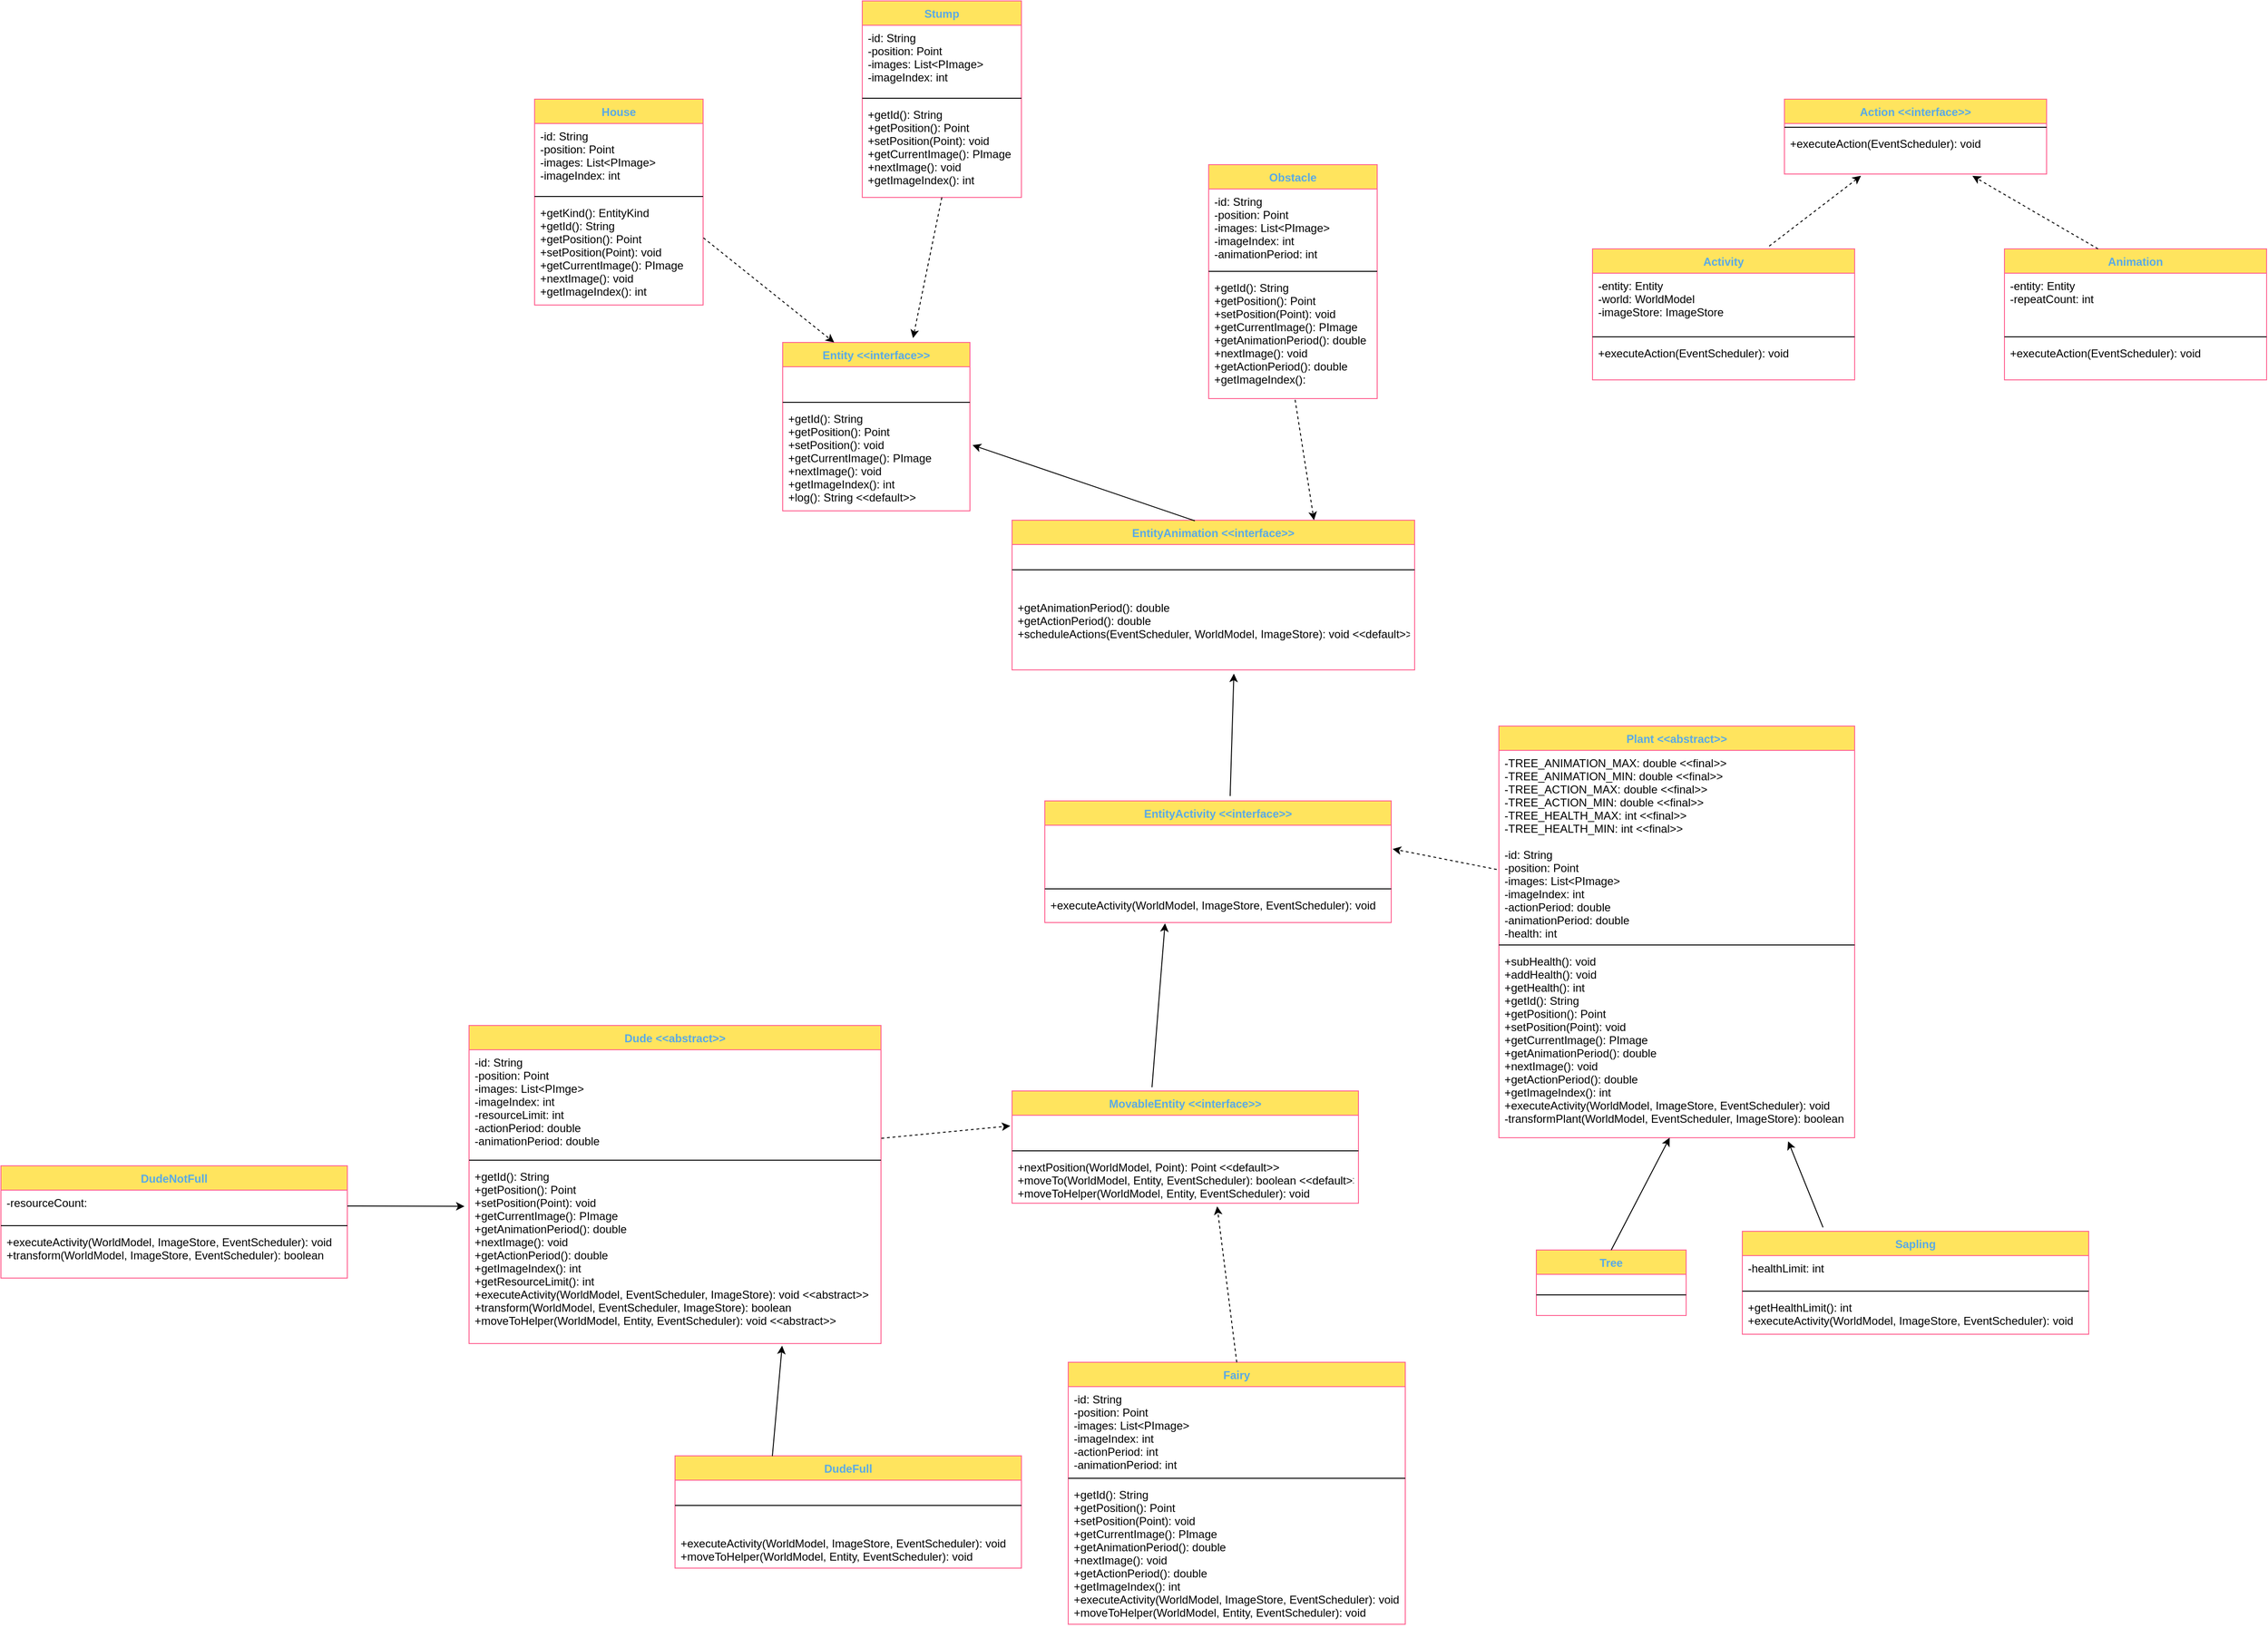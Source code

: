 <mxfile version="21.3.2" type="device">
  <diagram id="UISaML37r__2dC50zuFC" name="p3">
    <mxGraphModel dx="3685" dy="980" grid="1" gridSize="10" guides="1" tooltips="1" connect="1" arrows="1" fold="1" page="1" pageScale="1" pageWidth="850" pageHeight="1100" math="0" shadow="0">
      <root>
        <mxCell id="0" />
        <mxCell id="1" parent="0" />
        <mxCell id="klKYqqr75x3pO2ADz1AA-1" value="Action &lt;&lt;interface&gt;&gt;" style="swimlane;fontStyle=1;align=center;verticalAlign=top;childLayout=stackLayout;horizontal=1;startSize=26;horizontalStack=0;resizeParent=1;resizeParentMax=0;resizeLast=0;collapsible=1;marginBottom=0;hachureGap=4;pointerEvents=0;sketch=0;fontColor=#5AA9E6;strokeColor=#FF6392;fillColor=#FFE45E;" parent="1" vertex="1">
          <mxGeometry x="365" y="410" width="280" height="80" as="geometry" />
        </mxCell>
        <mxCell id="klKYqqr75x3pO2ADz1AA-3" value="" style="line;strokeWidth=1;fillColor=none;align=left;verticalAlign=middle;spacingTop=-1;spacingLeft=3;spacingRight=3;rotatable=0;labelPosition=right;points=[];portConstraint=eastwest;" parent="klKYqqr75x3pO2ADz1AA-1" vertex="1">
          <mxGeometry y="26" width="280" height="8" as="geometry" />
        </mxCell>
        <mxCell id="klKYqqr75x3pO2ADz1AA-4" value="+executeAction(EventScheduler): void" style="text;strokeColor=none;fillColor=none;align=left;verticalAlign=top;spacingLeft=4;spacingRight=4;overflow=hidden;rotatable=0;points=[[0,0.5],[1,0.5]];portConstraint=eastwest;" parent="klKYqqr75x3pO2ADz1AA-1" vertex="1">
          <mxGeometry y="34" width="280" height="46" as="geometry" />
        </mxCell>
        <mxCell id="klKYqqr75x3pO2ADz1AA-5" value="Activity" style="swimlane;fontStyle=1;align=center;verticalAlign=top;childLayout=stackLayout;horizontal=1;startSize=26;horizontalStack=0;resizeParent=1;resizeParentMax=0;resizeLast=0;collapsible=1;marginBottom=0;hachureGap=4;pointerEvents=0;sketch=0;fontColor=#5AA9E6;strokeColor=#FF6392;fillColor=#FFE45E;" parent="1" vertex="1">
          <mxGeometry x="160" y="570" width="280" height="140" as="geometry" />
        </mxCell>
        <mxCell id="klKYqqr75x3pO2ADz1AA-6" value="-entity: Entity&#xa;-world: WorldModel&#xa;-imageStore: ImageStore" style="text;strokeColor=none;fillColor=none;align=left;verticalAlign=top;spacingLeft=4;spacingRight=4;overflow=hidden;rotatable=0;points=[[0,0.5],[1,0.5]];portConstraint=eastwest;" parent="klKYqqr75x3pO2ADz1AA-5" vertex="1">
          <mxGeometry y="26" width="280" height="64" as="geometry" />
        </mxCell>
        <mxCell id="klKYqqr75x3pO2ADz1AA-7" value="" style="line;strokeWidth=1;fillColor=none;align=left;verticalAlign=middle;spacingTop=-1;spacingLeft=3;spacingRight=3;rotatable=0;labelPosition=right;points=[];portConstraint=eastwest;" parent="klKYqqr75x3pO2ADz1AA-5" vertex="1">
          <mxGeometry y="90" width="280" height="8" as="geometry" />
        </mxCell>
        <mxCell id="klKYqqr75x3pO2ADz1AA-8" value="+executeAction(EventScheduler): void" style="text;strokeColor=none;fillColor=none;align=left;verticalAlign=top;spacingLeft=4;spacingRight=4;overflow=hidden;rotatable=0;points=[[0,0.5],[1,0.5]];portConstraint=eastwest;" parent="klKYqqr75x3pO2ADz1AA-5" vertex="1">
          <mxGeometry y="98" width="280" height="42" as="geometry" />
        </mxCell>
        <mxCell id="klKYqqr75x3pO2ADz1AA-9" value="Animation" style="swimlane;fontStyle=1;align=center;verticalAlign=top;childLayout=stackLayout;horizontal=1;startSize=26;horizontalStack=0;resizeParent=1;resizeParentMax=0;resizeLast=0;collapsible=1;marginBottom=0;hachureGap=4;pointerEvents=0;sketch=0;fontColor=#5AA9E6;strokeColor=#FF6392;fillColor=#FFE45E;" parent="1" vertex="1">
          <mxGeometry x="600" y="570" width="280" height="140" as="geometry" />
        </mxCell>
        <mxCell id="klKYqqr75x3pO2ADz1AA-10" value="-entity: Entity&#xa;-repeatCount: int" style="text;strokeColor=none;fillColor=none;align=left;verticalAlign=top;spacingLeft=4;spacingRight=4;overflow=hidden;rotatable=0;points=[[0,0.5],[1,0.5]];portConstraint=eastwest;" parent="klKYqqr75x3pO2ADz1AA-9" vertex="1">
          <mxGeometry y="26" width="280" height="64" as="geometry" />
        </mxCell>
        <mxCell id="klKYqqr75x3pO2ADz1AA-11" value="" style="line;strokeWidth=1;fillColor=none;align=left;verticalAlign=middle;spacingTop=-1;spacingLeft=3;spacingRight=3;rotatable=0;labelPosition=right;points=[];portConstraint=eastwest;" parent="klKYqqr75x3pO2ADz1AA-9" vertex="1">
          <mxGeometry y="90" width="280" height="8" as="geometry" />
        </mxCell>
        <mxCell id="klKYqqr75x3pO2ADz1AA-12" value="+executeAction(EventScheduler): void&#xa;" style="text;strokeColor=none;fillColor=none;align=left;verticalAlign=top;spacingLeft=4;spacingRight=4;overflow=hidden;rotatable=0;points=[[0,0.5],[1,0.5]];portConstraint=eastwest;" parent="klKYqqr75x3pO2ADz1AA-9" vertex="1">
          <mxGeometry y="98" width="280" height="42" as="geometry" />
        </mxCell>
        <mxCell id="80gzapR56s2BgOyHMlyC-1" value="Entity &lt;&lt;interface&gt;&gt;" style="swimlane;fontStyle=1;align=center;verticalAlign=top;childLayout=stackLayout;horizontal=1;startSize=26;horizontalStack=0;resizeParent=1;resizeParentMax=0;resizeLast=0;collapsible=1;marginBottom=0;hachureGap=4;pointerEvents=0;sketch=0;fontColor=#5AA9E6;strokeColor=#FF6392;fillColor=#FFE45E;" parent="1" vertex="1">
          <mxGeometry x="-705" y="670" width="200" height="180" as="geometry" />
        </mxCell>
        <mxCell id="80gzapR56s2BgOyHMlyC-2" value="&#xa;" style="text;strokeColor=none;fillColor=none;align=left;verticalAlign=top;spacingLeft=4;spacingRight=4;overflow=hidden;rotatable=0;points=[[0,0.5],[1,0.5]];portConstraint=eastwest;" parent="80gzapR56s2BgOyHMlyC-1" vertex="1">
          <mxGeometry y="26" width="200" height="34" as="geometry" />
        </mxCell>
        <mxCell id="80gzapR56s2BgOyHMlyC-3" value="" style="line;strokeWidth=1;fillColor=none;align=left;verticalAlign=middle;spacingTop=-1;spacingLeft=3;spacingRight=3;rotatable=0;labelPosition=right;points=[];portConstraint=eastwest;" parent="80gzapR56s2BgOyHMlyC-1" vertex="1">
          <mxGeometry y="60" width="200" height="8" as="geometry" />
        </mxCell>
        <mxCell id="80gzapR56s2BgOyHMlyC-4" value="+getId(): String&#xa;+getPosition(): Point&#xa;+setPosition(): void&#xa;+getCurrentImage(): PImage&#xa;+nextImage(): void&#xa;+getImageIndex(): int&#xa;+log(): String &lt;&lt;default&gt;&gt;" style="text;strokeColor=none;fillColor=none;align=left;verticalAlign=top;spacingLeft=4;spacingRight=4;overflow=hidden;rotatable=0;points=[[0,0.5],[1,0.5]];portConstraint=eastwest;" parent="80gzapR56s2BgOyHMlyC-1" vertex="1">
          <mxGeometry y="68" width="200" height="112" as="geometry" />
        </mxCell>
        <mxCell id="80gzapR56s2BgOyHMlyC-5" value="House" style="swimlane;fontStyle=1;align=center;verticalAlign=top;childLayout=stackLayout;horizontal=1;startSize=26;horizontalStack=0;resizeParent=1;resizeParentMax=0;resizeLast=0;collapsible=1;marginBottom=0;hachureGap=4;pointerEvents=0;sketch=0;fontColor=#5AA9E6;strokeColor=#FF6392;fillColor=#FFE45E;" parent="1" vertex="1">
          <mxGeometry x="-970" y="410" width="180" height="220" as="geometry" />
        </mxCell>
        <mxCell id="80gzapR56s2BgOyHMlyC-6" value="-id: String&#xa;-position: Point&#xa;-images: List&lt;PImage&gt;&#xa;-imageIndex: int&#xa;" style="text;strokeColor=none;fillColor=none;align=left;verticalAlign=top;spacingLeft=4;spacingRight=4;overflow=hidden;rotatable=0;points=[[0,0.5],[1,0.5]];portConstraint=eastwest;" parent="80gzapR56s2BgOyHMlyC-5" vertex="1">
          <mxGeometry y="26" width="180" height="74" as="geometry" />
        </mxCell>
        <mxCell id="80gzapR56s2BgOyHMlyC-7" value="" style="line;strokeWidth=1;fillColor=none;align=left;verticalAlign=middle;spacingTop=-1;spacingLeft=3;spacingRight=3;rotatable=0;labelPosition=right;points=[];portConstraint=eastwest;" parent="80gzapR56s2BgOyHMlyC-5" vertex="1">
          <mxGeometry y="100" width="180" height="8" as="geometry" />
        </mxCell>
        <mxCell id="80gzapR56s2BgOyHMlyC-8" value="+getKind(): EntityKind&#xa;+getId(): String&#xa;+getPosition(): Point&#xa;+setPosition(Point): void&#xa;+getCurrentImage(): PImage&#xa;+nextImage(): void&#xa;+getImageIndex(): int&#xa;" style="text;strokeColor=none;fillColor=none;align=left;verticalAlign=top;spacingLeft=4;spacingRight=4;overflow=hidden;rotatable=0;points=[[0,0.5],[1,0.5]];portConstraint=eastwest;" parent="80gzapR56s2BgOyHMlyC-5" vertex="1">
          <mxGeometry y="108" width="180" height="112" as="geometry" />
        </mxCell>
        <mxCell id="80gzapR56s2BgOyHMlyC-9" value="Obstacle" style="swimlane;fontStyle=1;align=center;verticalAlign=top;childLayout=stackLayout;horizontal=1;startSize=26;horizontalStack=0;resizeParent=1;resizeParentMax=0;resizeLast=0;collapsible=1;marginBottom=0;hachureGap=4;pointerEvents=0;sketch=0;fontColor=#5AA9E6;strokeColor=#FF6392;fillColor=#FFE45E;" parent="1" vertex="1">
          <mxGeometry x="-250" y="480" width="180" height="250" as="geometry" />
        </mxCell>
        <mxCell id="80gzapR56s2BgOyHMlyC-10" value="-id: String&#xa;-position: Point&#xa;-images: List&lt;PImage&gt;&#xa;-imageIndex: int&#xa;-animationPeriod: int&#xa;&#xa;" style="text;strokeColor=none;fillColor=none;align=left;verticalAlign=top;spacingLeft=4;spacingRight=4;overflow=hidden;rotatable=0;points=[[0,0.5],[1,0.5]];portConstraint=eastwest;" parent="80gzapR56s2BgOyHMlyC-9" vertex="1">
          <mxGeometry y="26" width="180" height="84" as="geometry" />
        </mxCell>
        <mxCell id="80gzapR56s2BgOyHMlyC-11" value="" style="line;strokeWidth=1;fillColor=none;align=left;verticalAlign=middle;spacingTop=-1;spacingLeft=3;spacingRight=3;rotatable=0;labelPosition=right;points=[];portConstraint=eastwest;" parent="80gzapR56s2BgOyHMlyC-9" vertex="1">
          <mxGeometry y="110" width="180" height="8" as="geometry" />
        </mxCell>
        <mxCell id="80gzapR56s2BgOyHMlyC-12" value="+getId(): String&#xa;+getPosition(): Point&#xa;+setPosition(Point): void&#xa;+getCurrentImage(): PImage&#xa;+getAnimationPeriod(): double&#xa;+nextImage(): void&#xa;+getActionPeriod(): double&#xa;+getImageIndex():&#xa;" style="text;strokeColor=none;fillColor=none;align=left;verticalAlign=top;spacingLeft=4;spacingRight=4;overflow=hidden;rotatable=0;points=[[0,0.5],[1,0.5]];portConstraint=eastwest;" parent="80gzapR56s2BgOyHMlyC-9" vertex="1">
          <mxGeometry y="118" width="180" height="132" as="geometry" />
        </mxCell>
        <mxCell id="80gzapR56s2BgOyHMlyC-13" value="Fairy" style="swimlane;fontStyle=1;align=center;verticalAlign=top;childLayout=stackLayout;horizontal=1;startSize=26;horizontalStack=0;resizeParent=1;resizeParentMax=0;resizeLast=0;collapsible=1;marginBottom=0;hachureGap=4;pointerEvents=0;sketch=0;fontColor=#5AA9E6;strokeColor=#FF6392;fillColor=#FFE45E;" parent="1" vertex="1">
          <mxGeometry x="-400" y="1760" width="360" height="280" as="geometry" />
        </mxCell>
        <mxCell id="80gzapR56s2BgOyHMlyC-14" value="-id: String&#xa;-position: Point&#xa;-images: List&lt;PImage&gt;&#xa;-imageIndex: int&#xa;-actionPeriod: int&#xa;-animationPeriod: int&#xa;" style="text;strokeColor=none;fillColor=none;align=left;verticalAlign=top;spacingLeft=4;spacingRight=4;overflow=hidden;rotatable=0;points=[[0,0.5],[1,0.5]];portConstraint=eastwest;" parent="80gzapR56s2BgOyHMlyC-13" vertex="1">
          <mxGeometry y="26" width="360" height="94" as="geometry" />
        </mxCell>
        <mxCell id="80gzapR56s2BgOyHMlyC-15" value="" style="line;strokeWidth=1;fillColor=none;align=left;verticalAlign=middle;spacingTop=-1;spacingLeft=3;spacingRight=3;rotatable=0;labelPosition=right;points=[];portConstraint=eastwest;" parent="80gzapR56s2BgOyHMlyC-13" vertex="1">
          <mxGeometry y="120" width="360" height="8" as="geometry" />
        </mxCell>
        <mxCell id="80gzapR56s2BgOyHMlyC-16" value="+getId(): String&#xa;+getPosition(): Point&#xa;+setPosition(Point): void&#xa;+getCurrentImage(): PImage&#xa;+getAnimationPeriod(): double&#xa;+nextImage(): void&#xa;+getActionPeriod(): double&#xa;+getImageIndex(): int&#xa;+executeActivity(WorldModel, ImageStore, EventScheduler): void&#xa;+moveToHelper(WorldModel, Entity, EventScheduler): void" style="text;strokeColor=none;fillColor=none;align=left;verticalAlign=top;spacingLeft=4;spacingRight=4;overflow=hidden;rotatable=0;points=[[0,0.5],[1,0.5]];portConstraint=eastwest;" parent="80gzapR56s2BgOyHMlyC-13" vertex="1">
          <mxGeometry y="128" width="360" height="152" as="geometry" />
        </mxCell>
        <mxCell id="80gzapR56s2BgOyHMlyC-17" value="Stump" style="swimlane;fontStyle=1;align=center;verticalAlign=top;childLayout=stackLayout;horizontal=1;startSize=26;horizontalStack=0;resizeParent=1;resizeParentMax=0;resizeLast=0;collapsible=1;marginBottom=0;hachureGap=4;pointerEvents=0;sketch=0;fontColor=#5AA9E6;strokeColor=#FF6392;fillColor=#FFE45E;" parent="1" vertex="1">
          <mxGeometry x="-620" y="305" width="170" height="210" as="geometry" />
        </mxCell>
        <mxCell id="80gzapR56s2BgOyHMlyC-18" value="-id: String&#xa;-position: Point&#xa;-images: List&lt;PImage&gt;&#xa;-imageIndex: int&#xa;" style="text;strokeColor=none;fillColor=none;align=left;verticalAlign=top;spacingLeft=4;spacingRight=4;overflow=hidden;rotatable=0;points=[[0,0.5],[1,0.5]];portConstraint=eastwest;" parent="80gzapR56s2BgOyHMlyC-17" vertex="1">
          <mxGeometry y="26" width="170" height="74" as="geometry" />
        </mxCell>
        <mxCell id="80gzapR56s2BgOyHMlyC-19" value="" style="line;strokeWidth=1;fillColor=none;align=left;verticalAlign=middle;spacingTop=-1;spacingLeft=3;spacingRight=3;rotatable=0;labelPosition=right;points=[];portConstraint=eastwest;" parent="80gzapR56s2BgOyHMlyC-17" vertex="1">
          <mxGeometry y="100" width="170" height="8" as="geometry" />
        </mxCell>
        <mxCell id="80gzapR56s2BgOyHMlyC-20" value="+getId(): String&#xa;+getPosition(): Point&#xa;+setPosition(Point): void&#xa;+getCurrentImage(): PImage&#xa;+nextImage(): void&#xa;+getImageIndex(): int" style="text;strokeColor=none;fillColor=none;align=left;verticalAlign=top;spacingLeft=4;spacingRight=4;overflow=hidden;rotatable=0;points=[[0,0.5],[1,0.5]];portConstraint=eastwest;" parent="80gzapR56s2BgOyHMlyC-17" vertex="1">
          <mxGeometry y="108" width="170" height="102" as="geometry" />
        </mxCell>
        <mxCell id="80gzapR56s2BgOyHMlyC-21" value="Sapling" style="swimlane;fontStyle=1;align=center;verticalAlign=top;childLayout=stackLayout;horizontal=1;startSize=26;horizontalStack=0;resizeParent=1;resizeParentMax=0;resizeLast=0;collapsible=1;marginBottom=0;hachureGap=4;pointerEvents=0;sketch=0;fontColor=#5AA9E6;strokeColor=#FF6392;fillColor=#FFE45E;" parent="1" vertex="1">
          <mxGeometry x="320" y="1620" width="370" height="110" as="geometry" />
        </mxCell>
        <mxCell id="80gzapR56s2BgOyHMlyC-22" value="-healthLimit: int" style="text;strokeColor=none;fillColor=none;align=left;verticalAlign=top;spacingLeft=4;spacingRight=4;overflow=hidden;rotatable=0;points=[[0,0.5],[1,0.5]];portConstraint=eastwest;" parent="80gzapR56s2BgOyHMlyC-21" vertex="1">
          <mxGeometry y="26" width="370" height="34" as="geometry" />
        </mxCell>
        <mxCell id="80gzapR56s2BgOyHMlyC-23" value="" style="line;strokeWidth=1;fillColor=none;align=left;verticalAlign=middle;spacingTop=-1;spacingLeft=3;spacingRight=3;rotatable=0;labelPosition=right;points=[];portConstraint=eastwest;" parent="80gzapR56s2BgOyHMlyC-21" vertex="1">
          <mxGeometry y="60" width="370" height="8" as="geometry" />
        </mxCell>
        <mxCell id="80gzapR56s2BgOyHMlyC-24" value="+getHealthLimit(): int&#xa;+executeActivity(WorldModel, ImageStore, EventScheduler): void" style="text;strokeColor=none;fillColor=none;align=left;verticalAlign=top;spacingLeft=4;spacingRight=4;overflow=hidden;rotatable=0;points=[[0,0.5],[1,0.5]];portConstraint=eastwest;" parent="80gzapR56s2BgOyHMlyC-21" vertex="1">
          <mxGeometry y="68" width="370" height="42" as="geometry" />
        </mxCell>
        <mxCell id="80gzapR56s2BgOyHMlyC-25" value="Tree" style="swimlane;fontStyle=1;align=center;verticalAlign=top;childLayout=stackLayout;horizontal=1;startSize=26;horizontalStack=0;resizeParent=1;resizeParentMax=0;resizeLast=0;collapsible=1;marginBottom=0;hachureGap=4;pointerEvents=0;sketch=0;fontColor=#5AA9E6;strokeColor=#FF6392;fillColor=#FFE45E;" parent="1" vertex="1">
          <mxGeometry x="100" y="1640" width="160" height="70" as="geometry" />
        </mxCell>
        <mxCell id="80gzapR56s2BgOyHMlyC-27" value="" style="line;strokeWidth=1;fillColor=none;align=left;verticalAlign=middle;spacingTop=-1;spacingLeft=3;spacingRight=3;rotatable=0;labelPosition=right;points=[];portConstraint=eastwest;" parent="80gzapR56s2BgOyHMlyC-25" vertex="1">
          <mxGeometry y="26" width="160" height="44" as="geometry" />
        </mxCell>
        <mxCell id="80gzapR56s2BgOyHMlyC-29" value="DudeFull" style="swimlane;fontStyle=1;align=center;verticalAlign=top;childLayout=stackLayout;horizontal=1;startSize=26;horizontalStack=0;resizeParent=1;resizeParentMax=0;resizeLast=0;collapsible=1;marginBottom=0;hachureGap=4;pointerEvents=0;sketch=0;fontColor=#5AA9E6;strokeColor=#FF6392;fillColor=#FFE45E;" parent="1" vertex="1">
          <mxGeometry x="-820" y="1860" width="370" height="120" as="geometry" />
        </mxCell>
        <mxCell id="80gzapR56s2BgOyHMlyC-31" value="" style="line;strokeWidth=1;fillColor=none;align=left;verticalAlign=middle;spacingTop=-1;spacingLeft=3;spacingRight=3;rotatable=0;labelPosition=right;points=[];portConstraint=eastwest;" parent="80gzapR56s2BgOyHMlyC-29" vertex="1">
          <mxGeometry y="26" width="370" height="54" as="geometry" />
        </mxCell>
        <mxCell id="80gzapR56s2BgOyHMlyC-32" value="+executeActivity(WorldModel, ImageStore, EventScheduler): void&#xa;+moveToHelper(WorldModel, Entity, EventScheduler): void" style="text;strokeColor=none;fillColor=none;align=left;verticalAlign=top;spacingLeft=4;spacingRight=4;overflow=hidden;rotatable=0;points=[[0,0.5],[1,0.5]];portConstraint=eastwest;" parent="80gzapR56s2BgOyHMlyC-29" vertex="1">
          <mxGeometry y="80" width="370" height="40" as="geometry" />
        </mxCell>
        <mxCell id="80gzapR56s2BgOyHMlyC-33" value="DudeNotFull" style="swimlane;fontStyle=1;align=center;verticalAlign=top;childLayout=stackLayout;horizontal=1;startSize=26;horizontalStack=0;resizeParent=1;resizeParentMax=0;resizeLast=0;collapsible=1;marginBottom=0;hachureGap=4;pointerEvents=0;sketch=0;fontColor=#5AA9E6;strokeColor=#FF6392;fillColor=#FFE45E;" parent="1" vertex="1">
          <mxGeometry x="-1540" y="1550" width="370" height="120" as="geometry" />
        </mxCell>
        <mxCell id="80gzapR56s2BgOyHMlyC-34" value="-resourceCount:" style="text;strokeColor=none;fillColor=none;align=left;verticalAlign=top;spacingLeft=4;spacingRight=4;overflow=hidden;rotatable=0;points=[[0,0.5],[1,0.5]];portConstraint=eastwest;" parent="80gzapR56s2BgOyHMlyC-33" vertex="1">
          <mxGeometry y="26" width="370" height="34" as="geometry" />
        </mxCell>
        <mxCell id="80gzapR56s2BgOyHMlyC-35" value="" style="line;strokeWidth=1;fillColor=none;align=left;verticalAlign=middle;spacingTop=-1;spacingLeft=3;spacingRight=3;rotatable=0;labelPosition=right;points=[];portConstraint=eastwest;" parent="80gzapR56s2BgOyHMlyC-33" vertex="1">
          <mxGeometry y="60" width="370" height="8" as="geometry" />
        </mxCell>
        <mxCell id="80gzapR56s2BgOyHMlyC-36" value="+executeActivity(WorldModel, ImageStore, EventScheduler): void&#xa;+transform(WorldModel, ImageStore, EventScheduler): boolean" style="text;strokeColor=none;fillColor=none;align=left;verticalAlign=top;spacingLeft=4;spacingRight=4;overflow=hidden;rotatable=0;points=[[0,0.5],[1,0.5]];portConstraint=eastwest;" parent="80gzapR56s2BgOyHMlyC-33" vertex="1">
          <mxGeometry y="68" width="370" height="52" as="geometry" />
        </mxCell>
        <mxCell id="EepJL3Q59dCYrceCNZFe-1" value="EntityActivity &lt;&lt;interface&gt;&gt;" style="swimlane;fontStyle=1;align=center;verticalAlign=top;childLayout=stackLayout;horizontal=1;startSize=26;horizontalStack=0;resizeParent=1;resizeParentMax=0;resizeLast=0;collapsible=1;marginBottom=0;hachureGap=4;pointerEvents=0;sketch=0;fontColor=#5AA9E6;strokeColor=#FF6392;fillColor=#FFE45E;" parent="1" vertex="1">
          <mxGeometry x="-425" y="1160" width="370" height="130" as="geometry" />
        </mxCell>
        <mxCell id="EepJL3Q59dCYrceCNZFe-2" value="&#xa;" style="text;strokeColor=none;fillColor=none;align=left;verticalAlign=top;spacingLeft=4;spacingRight=4;overflow=hidden;rotatable=0;points=[[0,0.5],[1,0.5]];portConstraint=eastwest;" parent="EepJL3Q59dCYrceCNZFe-1" vertex="1">
          <mxGeometry y="26" width="370" height="64" as="geometry" />
        </mxCell>
        <mxCell id="EepJL3Q59dCYrceCNZFe-3" value="" style="line;strokeWidth=1;fillColor=none;align=left;verticalAlign=middle;spacingTop=-1;spacingLeft=3;spacingRight=3;rotatable=0;labelPosition=right;points=[];portConstraint=eastwest;" parent="EepJL3Q59dCYrceCNZFe-1" vertex="1">
          <mxGeometry y="90" width="370" height="8" as="geometry" />
        </mxCell>
        <mxCell id="EepJL3Q59dCYrceCNZFe-4" value="+executeActivity(WorldModel, ImageStore, EventScheduler): void" style="text;strokeColor=none;fillColor=none;align=left;verticalAlign=top;spacingLeft=4;spacingRight=4;overflow=hidden;rotatable=0;points=[[0,0.5],[1,0.5]];portConstraint=eastwest;" parent="EepJL3Q59dCYrceCNZFe-1" vertex="1">
          <mxGeometry y="98" width="370" height="32" as="geometry" />
        </mxCell>
        <mxCell id="EepJL3Q59dCYrceCNZFe-6" value="EntityAnimation &lt;&lt;interface&gt;&gt;" style="swimlane;fontStyle=1;align=center;verticalAlign=top;childLayout=stackLayout;horizontal=1;startSize=26;horizontalStack=0;resizeParent=1;resizeParentMax=0;resizeLast=0;collapsible=1;marginBottom=0;hachureGap=4;pointerEvents=0;sketch=0;fontColor=#5AA9E6;strokeColor=#FF6392;fillColor=#FFE45E;" parent="1" vertex="1">
          <mxGeometry x="-460" y="860" width="430" height="160" as="geometry" />
        </mxCell>
        <mxCell id="EepJL3Q59dCYrceCNZFe-8" value="" style="line;strokeWidth=1;fillColor=none;align=left;verticalAlign=middle;spacingTop=-1;spacingLeft=3;spacingRight=3;rotatable=0;labelPosition=right;points=[];portConstraint=eastwest;" parent="EepJL3Q59dCYrceCNZFe-6" vertex="1">
          <mxGeometry y="26" width="430" height="54" as="geometry" />
        </mxCell>
        <mxCell id="EepJL3Q59dCYrceCNZFe-9" value="+getAnimationPeriod(): double&#xa;+getActionPeriod(): double&#xa;+scheduleActions(EventScheduler, WorldModel, ImageStore): void &lt;&lt;default&gt;&gt;" style="text;strokeColor=none;fillColor=none;align=left;verticalAlign=top;spacingLeft=4;spacingRight=4;overflow=hidden;rotatable=0;points=[[0,0.5],[1,0.5]];portConstraint=eastwest;" parent="EepJL3Q59dCYrceCNZFe-6" vertex="1">
          <mxGeometry y="80" width="430" height="80" as="geometry" />
        </mxCell>
        <mxCell id="EepJL3Q59dCYrceCNZFe-10" value="" style="endArrow=classic;html=1;rounded=0;entryX=1.014;entryY=0.373;entryDx=0;entryDy=0;entryPerimeter=0;exitX=0.454;exitY=0.004;exitDx=0;exitDy=0;exitPerimeter=0;" parent="1" source="EepJL3Q59dCYrceCNZFe-6" target="80gzapR56s2BgOyHMlyC-4" edge="1">
          <mxGeometry width="50" height="50" relative="1" as="geometry">
            <mxPoint x="-990" y="930" as="sourcePoint" />
            <mxPoint x="-940" y="880" as="targetPoint" />
          </mxGeometry>
        </mxCell>
        <mxCell id="EepJL3Q59dCYrceCNZFe-11" value="Dude &lt;&lt;abstract&gt;&gt;" style="swimlane;fontStyle=1;align=center;verticalAlign=top;childLayout=stackLayout;horizontal=1;startSize=26;horizontalStack=0;resizeParent=1;resizeParentMax=0;resizeLast=0;collapsible=1;marginBottom=0;hachureGap=4;pointerEvents=0;sketch=0;fontColor=#5AA9E6;strokeColor=#FF6392;fillColor=#FFE45E;" parent="1" vertex="1">
          <mxGeometry x="-1040" y="1400" width="440" height="340" as="geometry">
            <mxRectangle x="-1660" y="1800" width="180" height="30" as="alternateBounds" />
          </mxGeometry>
        </mxCell>
        <mxCell id="EepJL3Q59dCYrceCNZFe-12" value="-id: String&#xa;-position: Point&#xa;-images: List&lt;PImge&gt;&#xa;-imageIndex: int&#xa;-resourceLimit: int&#xa;-actionPeriod: double&#xa;-animationPeriod: double" style="text;strokeColor=none;fillColor=none;align=left;verticalAlign=top;spacingLeft=4;spacingRight=4;overflow=hidden;rotatable=0;points=[[0,0.5],[1,0.5]];portConstraint=eastwest;" parent="EepJL3Q59dCYrceCNZFe-11" vertex="1">
          <mxGeometry y="26" width="440" height="114" as="geometry" />
        </mxCell>
        <mxCell id="EepJL3Q59dCYrceCNZFe-13" value="" style="line;strokeWidth=1;fillColor=none;align=left;verticalAlign=middle;spacingTop=-1;spacingLeft=3;spacingRight=3;rotatable=0;labelPosition=right;points=[];portConstraint=eastwest;" parent="EepJL3Q59dCYrceCNZFe-11" vertex="1">
          <mxGeometry y="140" width="440" height="8" as="geometry" />
        </mxCell>
        <mxCell id="EepJL3Q59dCYrceCNZFe-14" value="+getId(): String&#xa;+getPosition(): Point&#xa;+setPosition(Point): void&#xa;+getCurrentImage(): PImage&#xa;+getAnimationPeriod(): double&#xa;+nextImage(): void&#xa;+getActionPeriod(): double&#xa;+getImageIndex(): int&#xa;+getResourceLimit(): int&#xa;+executeActivity(WorldModel, EventScheduler, ImageStore): void &lt;&lt;abstract&gt;&gt;&#xa;+transform(WorldModel, EventScheduler, ImageStore): boolean&#xa;+moveToHelper(WorldModel, Entity, EventScheduler): void &lt;&lt;abstract&gt;&gt;" style="text;strokeColor=none;fillColor=none;align=left;verticalAlign=top;spacingLeft=4;spacingRight=4;overflow=hidden;rotatable=0;points=[[0,0.5],[1,0.5]];portConstraint=eastwest;" parent="EepJL3Q59dCYrceCNZFe-11" vertex="1">
          <mxGeometry y="148" width="440" height="192" as="geometry" />
        </mxCell>
        <mxCell id="EepJL3Q59dCYrceCNZFe-15" value="MovableEntity &lt;&lt;interface&gt;&gt;" style="swimlane;fontStyle=1;align=center;verticalAlign=top;childLayout=stackLayout;horizontal=1;startSize=26;horizontalStack=0;resizeParent=1;resizeParentMax=0;resizeLast=0;collapsible=1;marginBottom=0;hachureGap=4;pointerEvents=0;sketch=0;fontColor=#5AA9E6;strokeColor=#FF6392;fillColor=#FFE45E;" parent="1" vertex="1">
          <mxGeometry x="-460" y="1470" width="370" height="120" as="geometry" />
        </mxCell>
        <mxCell id="EepJL3Q59dCYrceCNZFe-16" value="&#xa;" style="text;strokeColor=none;fillColor=none;align=left;verticalAlign=top;spacingLeft=4;spacingRight=4;overflow=hidden;rotatable=0;points=[[0,0.5],[1,0.5]];portConstraint=eastwest;" parent="EepJL3Q59dCYrceCNZFe-15" vertex="1">
          <mxGeometry y="26" width="370" height="34" as="geometry" />
        </mxCell>
        <mxCell id="EepJL3Q59dCYrceCNZFe-17" value="" style="line;strokeWidth=1;fillColor=none;align=left;verticalAlign=middle;spacingTop=-1;spacingLeft=3;spacingRight=3;rotatable=0;labelPosition=right;points=[];portConstraint=eastwest;" parent="EepJL3Q59dCYrceCNZFe-15" vertex="1">
          <mxGeometry y="60" width="370" height="8" as="geometry" />
        </mxCell>
        <mxCell id="EepJL3Q59dCYrceCNZFe-18" value="+nextPosition(WorldModel, Point): Point &lt;&lt;default&gt;&gt;&#xa;+moveTo(WorldModel, Entity, EventScheduler): boolean &lt;&lt;default&gt;&gt;&#xa;+moveToHelper(WorldModel, Entity, EventScheduler): void" style="text;strokeColor=none;fillColor=none;align=left;verticalAlign=top;spacingLeft=4;spacingRight=4;overflow=hidden;rotatable=0;points=[[0,0.5],[1,0.5]];portConstraint=eastwest;" parent="EepJL3Q59dCYrceCNZFe-15" vertex="1">
          <mxGeometry y="68" width="370" height="52" as="geometry" />
        </mxCell>
        <mxCell id="EepJL3Q59dCYrceCNZFe-27" value="Plant &lt;&lt;abstract&gt;&gt;" style="swimlane;fontStyle=1;align=center;verticalAlign=top;childLayout=stackLayout;horizontal=1;startSize=26;horizontalStack=0;resizeParent=1;resizeParentMax=0;resizeLast=0;collapsible=1;marginBottom=0;hachureGap=4;pointerEvents=0;sketch=0;fontColor=#5AA9E6;strokeColor=#FF6392;fillColor=#FFE45E;" parent="1" vertex="1">
          <mxGeometry x="60" y="1080" width="380" height="440" as="geometry" />
        </mxCell>
        <mxCell id="EepJL3Q59dCYrceCNZFe-28" value="-TREE_ANIMATION_MAX: double &lt;&lt;final&gt;&gt;&#xa;-TREE_ANIMATION_MIN: double &lt;&lt;final&gt;&gt;&#xa;-TREE_ACTION_MAX: double &lt;&lt;final&gt;&gt;&#xa;-TREE_ACTION_MIN: double &lt;&lt;final&gt;&gt;&#xa;-TREE_HEALTH_MAX: int &lt;&lt;final&gt;&gt;&#xa;-TREE_HEALTH_MIN: int &lt;&lt;final&gt;&gt;&#xa;&#xa;-id: String&#xa;-position: Point&#xa;-images: List&lt;PImage&gt;&#xa;-imageIndex: int&#xa;-actionPeriod: double&#xa;-animationPeriod: double&#xa;-health: int" style="text;strokeColor=none;fillColor=none;align=left;verticalAlign=top;spacingLeft=4;spacingRight=4;overflow=hidden;rotatable=0;points=[[0,0.5],[1,0.5]];portConstraint=eastwest;" parent="EepJL3Q59dCYrceCNZFe-27" vertex="1">
          <mxGeometry y="26" width="380" height="204" as="geometry" />
        </mxCell>
        <mxCell id="EepJL3Q59dCYrceCNZFe-29" value="" style="line;strokeWidth=1;fillColor=none;align=left;verticalAlign=middle;spacingTop=-1;spacingLeft=3;spacingRight=3;rotatable=0;labelPosition=right;points=[];portConstraint=eastwest;" parent="EepJL3Q59dCYrceCNZFe-27" vertex="1">
          <mxGeometry y="230" width="380" height="8" as="geometry" />
        </mxCell>
        <mxCell id="EepJL3Q59dCYrceCNZFe-30" value="+subHealth(): void&#xa;+addHealth(): void&#xa;+getHealth(): int&#xa;+getId(): String&#xa;+getPosition(): Point&#xa;+setPosition(Point): void&#xa;+getCurrentImage(): PImage&#xa;+getAnimationPeriod(): double&#xa;+nextImage(): void&#xa;+getActionPeriod(): double&#xa;+getImageIndex(): int&#xa;+executeActivity(WorldModel, ImageStore, EventScheduler): void&#xa;-transformPlant(WorldModel, EventScheduler, ImageStore): boolean" style="text;strokeColor=none;fillColor=none;align=left;verticalAlign=top;spacingLeft=4;spacingRight=4;overflow=hidden;rotatable=0;points=[[0,0.5],[1,0.5]];portConstraint=eastwest;" parent="EepJL3Q59dCYrceCNZFe-27" vertex="1">
          <mxGeometry y="238" width="380" height="202" as="geometry" />
        </mxCell>
        <mxCell id="EepJL3Q59dCYrceCNZFe-44" value="" style="endArrow=classic;html=1;rounded=0;entryX=0.551;entryY=1.05;entryDx=0;entryDy=0;entryPerimeter=0;exitX=0.535;exitY=-0.04;exitDx=0;exitDy=0;exitPerimeter=0;" parent="1" source="EepJL3Q59dCYrceCNZFe-1" target="EepJL3Q59dCYrceCNZFe-9" edge="1">
          <mxGeometry width="50" height="50" relative="1" as="geometry">
            <mxPoint x="-190" y="1290" as="sourcePoint" />
            <mxPoint x="-140" y="1240" as="targetPoint" />
          </mxGeometry>
        </mxCell>
        <mxCell id="EepJL3Q59dCYrceCNZFe-45" value="" style="endArrow=classic;html=1;rounded=0;entryX=0.347;entryY=1.027;entryDx=0;entryDy=0;entryPerimeter=0;exitX=0.404;exitY=-0.033;exitDx=0;exitDy=0;exitPerimeter=0;" parent="1" source="EepJL3Q59dCYrceCNZFe-15" target="EepJL3Q59dCYrceCNZFe-4" edge="1">
          <mxGeometry width="50" height="50" relative="1" as="geometry">
            <mxPoint x="-400" y="1540" as="sourcePoint" />
            <mxPoint x="-350" y="1490" as="targetPoint" />
          </mxGeometry>
        </mxCell>
        <mxCell id="EepJL3Q59dCYrceCNZFe-48" value="" style="endArrow=classic;html=1;rounded=0;exitX=1;exitY=0.5;exitDx=0;exitDy=0;entryX=-0.011;entryY=0.236;entryDx=0;entryDy=0;entryPerimeter=0;" parent="1" source="80gzapR56s2BgOyHMlyC-34" target="EepJL3Q59dCYrceCNZFe-14" edge="1">
          <mxGeometry width="50" height="50" relative="1" as="geometry">
            <mxPoint x="-1040" y="1750" as="sourcePoint" />
            <mxPoint x="-990" y="1700" as="targetPoint" />
          </mxGeometry>
        </mxCell>
        <mxCell id="EepJL3Q59dCYrceCNZFe-50" value="" style="endArrow=classic;html=1;rounded=0;exitX=0.281;exitY=0.002;exitDx=0;exitDy=0;exitPerimeter=0;entryX=0.76;entryY=1.012;entryDx=0;entryDy=0;entryPerimeter=0;" parent="1" source="80gzapR56s2BgOyHMlyC-29" target="EepJL3Q59dCYrceCNZFe-14" edge="1">
          <mxGeometry width="50" height="50" relative="1" as="geometry">
            <mxPoint x="-800" y="1740" as="sourcePoint" />
            <mxPoint x="-750" y="1690" as="targetPoint" />
          </mxGeometry>
        </mxCell>
        <mxCell id="EepJL3Q59dCYrceCNZFe-53" value="" style="endArrow=classic;html=1;rounded=0;exitX=0.5;exitY=0;exitDx=0;exitDy=0;entryX=0.48;entryY=1;entryDx=0;entryDy=0;entryPerimeter=0;" parent="1" source="80gzapR56s2BgOyHMlyC-25" target="EepJL3Q59dCYrceCNZFe-30" edge="1">
          <mxGeometry width="50" height="50" relative="1" as="geometry">
            <mxPoint x="500" y="1540" as="sourcePoint" />
            <mxPoint x="550" y="1490" as="targetPoint" />
          </mxGeometry>
        </mxCell>
        <mxCell id="EepJL3Q59dCYrceCNZFe-54" value="" style="endArrow=classic;html=1;rounded=0;exitX=0.233;exitY=-0.038;exitDx=0;exitDy=0;exitPerimeter=0;entryX=0.813;entryY=1.019;entryDx=0;entryDy=0;entryPerimeter=0;" parent="1" source="80gzapR56s2BgOyHMlyC-21" target="EepJL3Q59dCYrceCNZFe-30" edge="1">
          <mxGeometry width="50" height="50" relative="1" as="geometry">
            <mxPoint x="510" y="1540" as="sourcePoint" />
            <mxPoint x="550" y="1490" as="targetPoint" />
          </mxGeometry>
        </mxCell>
        <mxCell id="_pNW8iZo-HE9_BzMMocK-1" value="" style="html=1;labelBackgroundColor=#ffffff;startArrow=none;startFill=0;startSize=6;endArrow=classic;endFill=1;endSize=6;jettySize=auto;orthogonalLoop=1;strokeWidth=1;dashed=1;fontSize=14;rounded=0;exitX=1.001;exitY=0.83;exitDx=0;exitDy=0;exitPerimeter=0;entryX=-0.005;entryY=0.333;entryDx=0;entryDy=0;entryPerimeter=0;" edge="1" parent="1" source="EepJL3Q59dCYrceCNZFe-12" target="EepJL3Q59dCYrceCNZFe-16">
          <mxGeometry width="60" height="60" relative="1" as="geometry">
            <mxPoint x="-510" y="1540" as="sourcePoint" />
            <mxPoint x="-450" y="1480" as="targetPoint" />
          </mxGeometry>
        </mxCell>
        <mxCell id="_pNW8iZo-HE9_BzMMocK-2" value="" style="html=1;labelBackgroundColor=#ffffff;startArrow=none;startFill=0;startSize=6;endArrow=classic;endFill=1;endSize=6;jettySize=auto;orthogonalLoop=1;strokeWidth=1;dashed=1;fontSize=14;rounded=0;exitX=0.5;exitY=0;exitDx=0;exitDy=0;entryX=0.592;entryY=1.064;entryDx=0;entryDy=0;entryPerimeter=0;" edge="1" parent="1" source="80gzapR56s2BgOyHMlyC-13" target="EepJL3Q59dCYrceCNZFe-18">
          <mxGeometry width="60" height="60" relative="1" as="geometry">
            <mxPoint x="-220" y="1620" as="sourcePoint" />
            <mxPoint x="-160" y="1560" as="targetPoint" />
          </mxGeometry>
        </mxCell>
        <mxCell id="_pNW8iZo-HE9_BzMMocK-3" value="" style="html=1;labelBackgroundColor=#ffffff;startArrow=none;startFill=0;startSize=6;endArrow=classic;endFill=1;endSize=6;jettySize=auto;orthogonalLoop=1;strokeWidth=1;dashed=1;fontSize=14;rounded=0;exitX=-0.006;exitY=0.624;exitDx=0;exitDy=0;exitPerimeter=0;entryX=1.004;entryY=0.396;entryDx=0;entryDy=0;entryPerimeter=0;" edge="1" parent="1" source="EepJL3Q59dCYrceCNZFe-28" target="EepJL3Q59dCYrceCNZFe-2">
          <mxGeometry width="60" height="60" relative="1" as="geometry">
            <mxPoint x="60" y="1280" as="sourcePoint" />
            <mxPoint x="120" y="1220" as="targetPoint" />
          </mxGeometry>
        </mxCell>
        <mxCell id="_pNW8iZo-HE9_BzMMocK-4" value="" style="html=1;labelBackgroundColor=#ffffff;startArrow=none;startFill=0;startSize=6;endArrow=classic;endFill=1;endSize=6;jettySize=auto;orthogonalLoop=1;strokeWidth=1;dashed=1;fontSize=14;rounded=0;entryX=0.75;entryY=0;entryDx=0;entryDy=0;exitX=0.513;exitY=1.01;exitDx=0;exitDy=0;exitPerimeter=0;" edge="1" parent="1" source="80gzapR56s2BgOyHMlyC-12" target="EepJL3Q59dCYrceCNZFe-6">
          <mxGeometry width="60" height="60" relative="1" as="geometry">
            <mxPoint x="-150" y="790" as="sourcePoint" />
            <mxPoint x="-90" y="730" as="targetPoint" />
          </mxGeometry>
        </mxCell>
        <mxCell id="_pNW8iZo-HE9_BzMMocK-5" value="" style="html=1;labelBackgroundColor=#ffffff;startArrow=none;startFill=0;startSize=6;endArrow=classic;endFill=1;endSize=6;jettySize=auto;orthogonalLoop=1;strokeWidth=1;dashed=1;fontSize=14;rounded=0;exitX=1.002;exitY=0.359;exitDx=0;exitDy=0;exitPerimeter=0;entryX=0.275;entryY=0;entryDx=0;entryDy=0;entryPerimeter=0;" edge="1" parent="1" source="80gzapR56s2BgOyHMlyC-8" target="80gzapR56s2BgOyHMlyC-1">
          <mxGeometry width="60" height="60" relative="1" as="geometry">
            <mxPoint x="-570" y="590" as="sourcePoint" />
            <mxPoint x="-510" y="530" as="targetPoint" />
          </mxGeometry>
        </mxCell>
        <mxCell id="_pNW8iZo-HE9_BzMMocK-6" value="" style="html=1;labelBackgroundColor=#ffffff;startArrow=none;startFill=0;startSize=6;endArrow=classic;endFill=1;endSize=6;jettySize=auto;orthogonalLoop=1;strokeWidth=1;dashed=1;fontSize=14;rounded=0;exitX=0.5;exitY=1;exitDx=0;exitDy=0;entryX=0.696;entryY=-0.026;entryDx=0;entryDy=0;entryPerimeter=0;" edge="1" parent="1" source="80gzapR56s2BgOyHMlyC-17" target="80gzapR56s2BgOyHMlyC-1">
          <mxGeometry width="60" height="60" relative="1" as="geometry">
            <mxPoint x="-480" y="570" as="sourcePoint" />
            <mxPoint x="-420" y="510" as="targetPoint" />
          </mxGeometry>
        </mxCell>
        <mxCell id="_pNW8iZo-HE9_BzMMocK-7" value="" style="html=1;labelBackgroundColor=#ffffff;startArrow=none;startFill=0;startSize=6;endArrow=classic;endFill=1;endSize=6;jettySize=auto;orthogonalLoop=1;strokeWidth=1;dashed=1;fontSize=14;rounded=0;exitX=0.357;exitY=0;exitDx=0;exitDy=0;exitPerimeter=0;entryX=0.717;entryY=1.042;entryDx=0;entryDy=0;entryPerimeter=0;" edge="1" parent="1" source="klKYqqr75x3pO2ADz1AA-9" target="klKYqqr75x3pO2ADz1AA-4">
          <mxGeometry width="60" height="60" relative="1" as="geometry">
            <mxPoint x="700" y="540" as="sourcePoint" />
            <mxPoint x="760" y="480" as="targetPoint" />
          </mxGeometry>
        </mxCell>
        <mxCell id="_pNW8iZo-HE9_BzMMocK-8" value="" style="html=1;labelBackgroundColor=#ffffff;startArrow=none;startFill=0;startSize=6;endArrow=classic;endFill=1;endSize=6;jettySize=auto;orthogonalLoop=1;strokeWidth=1;dashed=1;fontSize=14;rounded=0;exitX=0.674;exitY=-0.021;exitDx=0;exitDy=0;exitPerimeter=0;entryX=0.292;entryY=1.042;entryDx=0;entryDy=0;entryPerimeter=0;" edge="1" parent="1" source="klKYqqr75x3pO2ADz1AA-5" target="klKYqqr75x3pO2ADz1AA-4">
          <mxGeometry width="60" height="60" relative="1" as="geometry">
            <mxPoint x="590" y="550" as="sourcePoint" />
            <mxPoint x="650" y="490" as="targetPoint" />
          </mxGeometry>
        </mxCell>
      </root>
    </mxGraphModel>
  </diagram>
</mxfile>
